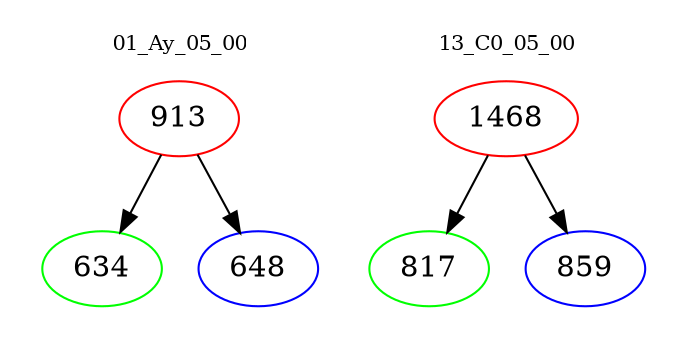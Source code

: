 digraph{
subgraph cluster_0 {
color = white
label = "01_Ay_05_00";
fontsize=10;
T0_913 [label="913", color="red"]
T0_913 -> T0_634 [color="black"]
T0_634 [label="634", color="green"]
T0_913 -> T0_648 [color="black"]
T0_648 [label="648", color="blue"]
}
subgraph cluster_1 {
color = white
label = "13_C0_05_00";
fontsize=10;
T1_1468 [label="1468", color="red"]
T1_1468 -> T1_817 [color="black"]
T1_817 [label="817", color="green"]
T1_1468 -> T1_859 [color="black"]
T1_859 [label="859", color="blue"]
}
}
